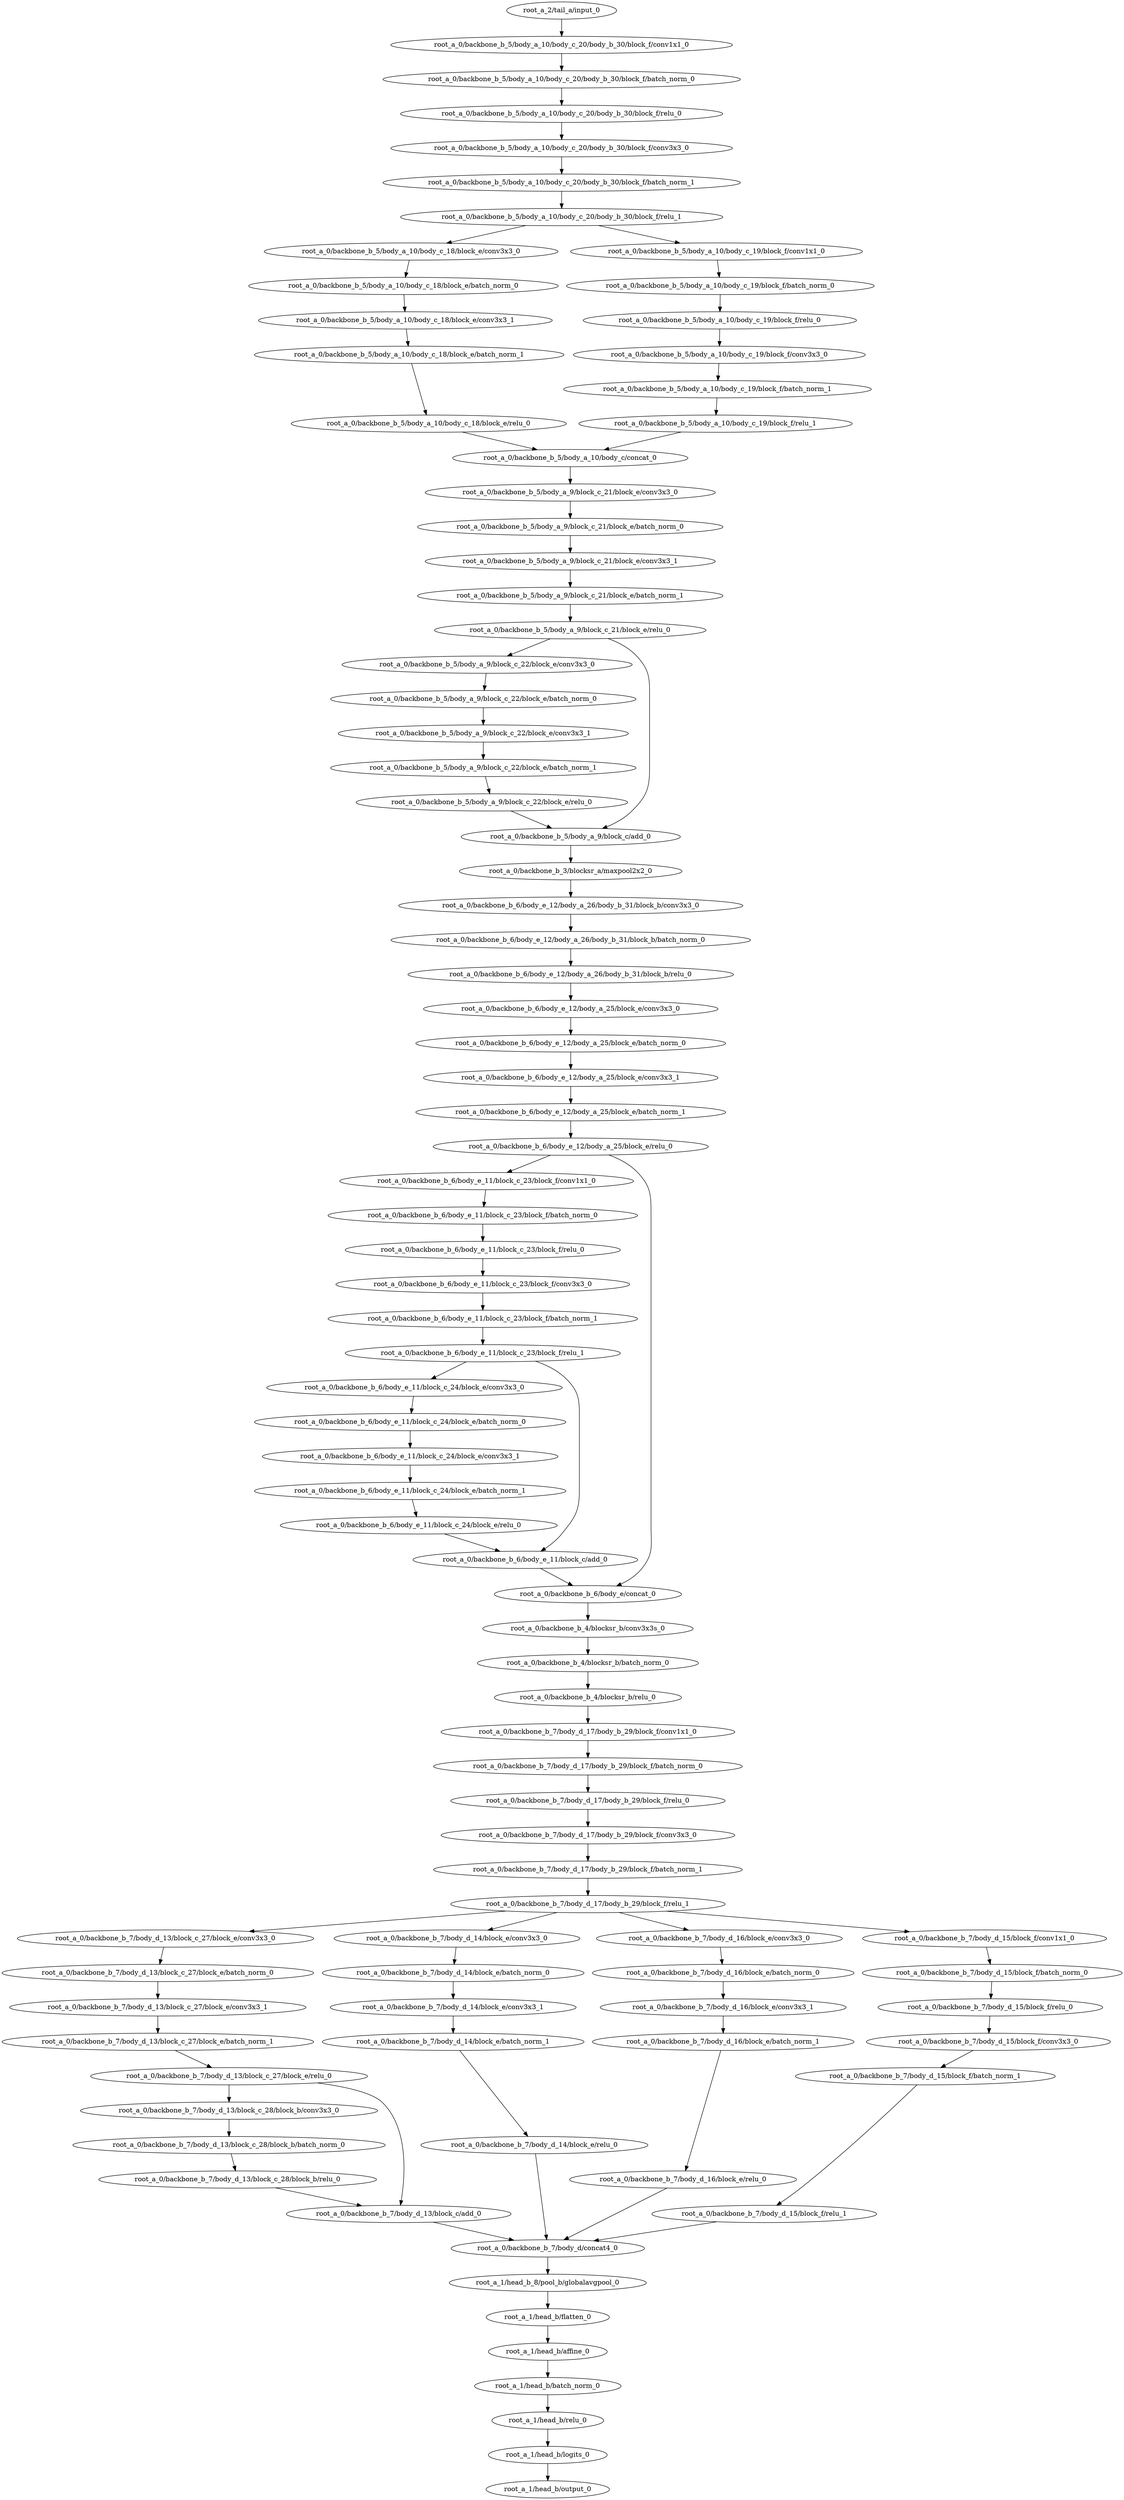 digraph root_a {
	"root_a_2/tail_a/input_0"
	"root_a_0/backbone_b_5/body_a_10/body_c_20/body_b_30/block_f/conv1x1_0"
	"root_a_0/backbone_b_5/body_a_10/body_c_20/body_b_30/block_f/batch_norm_0"
	"root_a_0/backbone_b_5/body_a_10/body_c_20/body_b_30/block_f/relu_0"
	"root_a_0/backbone_b_5/body_a_10/body_c_20/body_b_30/block_f/conv3x3_0"
	"root_a_0/backbone_b_5/body_a_10/body_c_20/body_b_30/block_f/batch_norm_1"
	"root_a_0/backbone_b_5/body_a_10/body_c_20/body_b_30/block_f/relu_1"
	"root_a_0/backbone_b_5/body_a_10/body_c_18/block_e/conv3x3_0"
	"root_a_0/backbone_b_5/body_a_10/body_c_18/block_e/batch_norm_0"
	"root_a_0/backbone_b_5/body_a_10/body_c_18/block_e/conv3x3_1"
	"root_a_0/backbone_b_5/body_a_10/body_c_18/block_e/batch_norm_1"
	"root_a_0/backbone_b_5/body_a_10/body_c_18/block_e/relu_0"
	"root_a_0/backbone_b_5/body_a_10/body_c_19/block_f/conv1x1_0"
	"root_a_0/backbone_b_5/body_a_10/body_c_19/block_f/batch_norm_0"
	"root_a_0/backbone_b_5/body_a_10/body_c_19/block_f/relu_0"
	"root_a_0/backbone_b_5/body_a_10/body_c_19/block_f/conv3x3_0"
	"root_a_0/backbone_b_5/body_a_10/body_c_19/block_f/batch_norm_1"
	"root_a_0/backbone_b_5/body_a_10/body_c_19/block_f/relu_1"
	"root_a_0/backbone_b_5/body_a_10/body_c/concat_0"
	"root_a_0/backbone_b_5/body_a_9/block_c_21/block_e/conv3x3_0"
	"root_a_0/backbone_b_5/body_a_9/block_c_21/block_e/batch_norm_0"
	"root_a_0/backbone_b_5/body_a_9/block_c_21/block_e/conv3x3_1"
	"root_a_0/backbone_b_5/body_a_9/block_c_21/block_e/batch_norm_1"
	"root_a_0/backbone_b_5/body_a_9/block_c_21/block_e/relu_0"
	"root_a_0/backbone_b_5/body_a_9/block_c_22/block_e/conv3x3_0"
	"root_a_0/backbone_b_5/body_a_9/block_c_22/block_e/batch_norm_0"
	"root_a_0/backbone_b_5/body_a_9/block_c_22/block_e/conv3x3_1"
	"root_a_0/backbone_b_5/body_a_9/block_c_22/block_e/batch_norm_1"
	"root_a_0/backbone_b_5/body_a_9/block_c_22/block_e/relu_0"
	"root_a_0/backbone_b_5/body_a_9/block_c/add_0"
	"root_a_0/backbone_b_3/blocksr_a/maxpool2x2_0"
	"root_a_0/backbone_b_6/body_e_12/body_a_26/body_b_31/block_b/conv3x3_0"
	"root_a_0/backbone_b_6/body_e_12/body_a_26/body_b_31/block_b/batch_norm_0"
	"root_a_0/backbone_b_6/body_e_12/body_a_26/body_b_31/block_b/relu_0"
	"root_a_0/backbone_b_6/body_e_12/body_a_25/block_e/conv3x3_0"
	"root_a_0/backbone_b_6/body_e_12/body_a_25/block_e/batch_norm_0"
	"root_a_0/backbone_b_6/body_e_12/body_a_25/block_e/conv3x3_1"
	"root_a_0/backbone_b_6/body_e_12/body_a_25/block_e/batch_norm_1"
	"root_a_0/backbone_b_6/body_e_12/body_a_25/block_e/relu_0"
	"root_a_0/backbone_b_6/body_e_11/block_c_23/block_f/conv1x1_0"
	"root_a_0/backbone_b_6/body_e_11/block_c_23/block_f/batch_norm_0"
	"root_a_0/backbone_b_6/body_e_11/block_c_23/block_f/relu_0"
	"root_a_0/backbone_b_6/body_e_11/block_c_23/block_f/conv3x3_0"
	"root_a_0/backbone_b_6/body_e_11/block_c_23/block_f/batch_norm_1"
	"root_a_0/backbone_b_6/body_e_11/block_c_23/block_f/relu_1"
	"root_a_0/backbone_b_6/body_e_11/block_c_24/block_e/conv3x3_0"
	"root_a_0/backbone_b_6/body_e_11/block_c_24/block_e/batch_norm_0"
	"root_a_0/backbone_b_6/body_e_11/block_c_24/block_e/conv3x3_1"
	"root_a_0/backbone_b_6/body_e_11/block_c_24/block_e/batch_norm_1"
	"root_a_0/backbone_b_6/body_e_11/block_c_24/block_e/relu_0"
	"root_a_0/backbone_b_6/body_e_11/block_c/add_0"
	"root_a_0/backbone_b_6/body_e/concat_0"
	"root_a_0/backbone_b_4/blocksr_b/conv3x3s_0"
	"root_a_0/backbone_b_4/blocksr_b/batch_norm_0"
	"root_a_0/backbone_b_4/blocksr_b/relu_0"
	"root_a_0/backbone_b_7/body_d_17/body_b_29/block_f/conv1x1_0"
	"root_a_0/backbone_b_7/body_d_17/body_b_29/block_f/batch_norm_0"
	"root_a_0/backbone_b_7/body_d_17/body_b_29/block_f/relu_0"
	"root_a_0/backbone_b_7/body_d_17/body_b_29/block_f/conv3x3_0"
	"root_a_0/backbone_b_7/body_d_17/body_b_29/block_f/batch_norm_1"
	"root_a_0/backbone_b_7/body_d_17/body_b_29/block_f/relu_1"
	"root_a_0/backbone_b_7/body_d_13/block_c_27/block_e/conv3x3_0"
	"root_a_0/backbone_b_7/body_d_13/block_c_27/block_e/batch_norm_0"
	"root_a_0/backbone_b_7/body_d_13/block_c_27/block_e/conv3x3_1"
	"root_a_0/backbone_b_7/body_d_13/block_c_27/block_e/batch_norm_1"
	"root_a_0/backbone_b_7/body_d_13/block_c_27/block_e/relu_0"
	"root_a_0/backbone_b_7/body_d_13/block_c_28/block_b/conv3x3_0"
	"root_a_0/backbone_b_7/body_d_13/block_c_28/block_b/batch_norm_0"
	"root_a_0/backbone_b_7/body_d_13/block_c_28/block_b/relu_0"
	"root_a_0/backbone_b_7/body_d_13/block_c/add_0"
	"root_a_0/backbone_b_7/body_d_14/block_e/conv3x3_0"
	"root_a_0/backbone_b_7/body_d_14/block_e/batch_norm_0"
	"root_a_0/backbone_b_7/body_d_14/block_e/conv3x3_1"
	"root_a_0/backbone_b_7/body_d_14/block_e/batch_norm_1"
	"root_a_0/backbone_b_7/body_d_14/block_e/relu_0"
	"root_a_0/backbone_b_7/body_d_16/block_e/conv3x3_0"
	"root_a_0/backbone_b_7/body_d_16/block_e/batch_norm_0"
	"root_a_0/backbone_b_7/body_d_16/block_e/conv3x3_1"
	"root_a_0/backbone_b_7/body_d_16/block_e/batch_norm_1"
	"root_a_0/backbone_b_7/body_d_16/block_e/relu_0"
	"root_a_0/backbone_b_7/body_d_15/block_f/conv1x1_0"
	"root_a_0/backbone_b_7/body_d_15/block_f/batch_norm_0"
	"root_a_0/backbone_b_7/body_d_15/block_f/relu_0"
	"root_a_0/backbone_b_7/body_d_15/block_f/conv3x3_0"
	"root_a_0/backbone_b_7/body_d_15/block_f/batch_norm_1"
	"root_a_0/backbone_b_7/body_d_15/block_f/relu_1"
	"root_a_0/backbone_b_7/body_d/concat4_0"
	"root_a_1/head_b_8/pool_b/globalavgpool_0"
	"root_a_1/head_b/flatten_0"
	"root_a_1/head_b/affine_0"
	"root_a_1/head_b/batch_norm_0"
	"root_a_1/head_b/relu_0"
	"root_a_1/head_b/logits_0"
	"root_a_1/head_b/output_0"

	"root_a_2/tail_a/input_0" -> "root_a_0/backbone_b_5/body_a_10/body_c_20/body_b_30/block_f/conv1x1_0"
	"root_a_0/backbone_b_5/body_a_10/body_c_20/body_b_30/block_f/conv1x1_0" -> "root_a_0/backbone_b_5/body_a_10/body_c_20/body_b_30/block_f/batch_norm_0"
	"root_a_0/backbone_b_5/body_a_10/body_c_20/body_b_30/block_f/batch_norm_0" -> "root_a_0/backbone_b_5/body_a_10/body_c_20/body_b_30/block_f/relu_0"
	"root_a_0/backbone_b_5/body_a_10/body_c_20/body_b_30/block_f/relu_0" -> "root_a_0/backbone_b_5/body_a_10/body_c_20/body_b_30/block_f/conv3x3_0"
	"root_a_0/backbone_b_5/body_a_10/body_c_20/body_b_30/block_f/conv3x3_0" -> "root_a_0/backbone_b_5/body_a_10/body_c_20/body_b_30/block_f/batch_norm_1"
	"root_a_0/backbone_b_5/body_a_10/body_c_20/body_b_30/block_f/batch_norm_1" -> "root_a_0/backbone_b_5/body_a_10/body_c_20/body_b_30/block_f/relu_1"
	"root_a_0/backbone_b_5/body_a_10/body_c_20/body_b_30/block_f/relu_1" -> "root_a_0/backbone_b_5/body_a_10/body_c_18/block_e/conv3x3_0"
	"root_a_0/backbone_b_5/body_a_10/body_c_18/block_e/conv3x3_0" -> "root_a_0/backbone_b_5/body_a_10/body_c_18/block_e/batch_norm_0"
	"root_a_0/backbone_b_5/body_a_10/body_c_18/block_e/batch_norm_0" -> "root_a_0/backbone_b_5/body_a_10/body_c_18/block_e/conv3x3_1"
	"root_a_0/backbone_b_5/body_a_10/body_c_18/block_e/conv3x3_1" -> "root_a_0/backbone_b_5/body_a_10/body_c_18/block_e/batch_norm_1"
	"root_a_0/backbone_b_5/body_a_10/body_c_18/block_e/batch_norm_1" -> "root_a_0/backbone_b_5/body_a_10/body_c_18/block_e/relu_0"
	"root_a_0/backbone_b_5/body_a_10/body_c_20/body_b_30/block_f/relu_1" -> "root_a_0/backbone_b_5/body_a_10/body_c_19/block_f/conv1x1_0"
	"root_a_0/backbone_b_5/body_a_10/body_c_19/block_f/conv1x1_0" -> "root_a_0/backbone_b_5/body_a_10/body_c_19/block_f/batch_norm_0"
	"root_a_0/backbone_b_5/body_a_10/body_c_19/block_f/batch_norm_0" -> "root_a_0/backbone_b_5/body_a_10/body_c_19/block_f/relu_0"
	"root_a_0/backbone_b_5/body_a_10/body_c_19/block_f/relu_0" -> "root_a_0/backbone_b_5/body_a_10/body_c_19/block_f/conv3x3_0"
	"root_a_0/backbone_b_5/body_a_10/body_c_19/block_f/conv3x3_0" -> "root_a_0/backbone_b_5/body_a_10/body_c_19/block_f/batch_norm_1"
	"root_a_0/backbone_b_5/body_a_10/body_c_19/block_f/batch_norm_1" -> "root_a_0/backbone_b_5/body_a_10/body_c_19/block_f/relu_1"
	"root_a_0/backbone_b_5/body_a_10/body_c_18/block_e/relu_0" -> "root_a_0/backbone_b_5/body_a_10/body_c/concat_0"
	"root_a_0/backbone_b_5/body_a_10/body_c_19/block_f/relu_1" -> "root_a_0/backbone_b_5/body_a_10/body_c/concat_0"
	"root_a_0/backbone_b_5/body_a_10/body_c/concat_0" -> "root_a_0/backbone_b_5/body_a_9/block_c_21/block_e/conv3x3_0"
	"root_a_0/backbone_b_5/body_a_9/block_c_21/block_e/conv3x3_0" -> "root_a_0/backbone_b_5/body_a_9/block_c_21/block_e/batch_norm_0"
	"root_a_0/backbone_b_5/body_a_9/block_c_21/block_e/batch_norm_0" -> "root_a_0/backbone_b_5/body_a_9/block_c_21/block_e/conv3x3_1"
	"root_a_0/backbone_b_5/body_a_9/block_c_21/block_e/conv3x3_1" -> "root_a_0/backbone_b_5/body_a_9/block_c_21/block_e/batch_norm_1"
	"root_a_0/backbone_b_5/body_a_9/block_c_21/block_e/batch_norm_1" -> "root_a_0/backbone_b_5/body_a_9/block_c_21/block_e/relu_0"
	"root_a_0/backbone_b_5/body_a_9/block_c_21/block_e/relu_0" -> "root_a_0/backbone_b_5/body_a_9/block_c_22/block_e/conv3x3_0"
	"root_a_0/backbone_b_5/body_a_9/block_c_22/block_e/conv3x3_0" -> "root_a_0/backbone_b_5/body_a_9/block_c_22/block_e/batch_norm_0"
	"root_a_0/backbone_b_5/body_a_9/block_c_22/block_e/batch_norm_0" -> "root_a_0/backbone_b_5/body_a_9/block_c_22/block_e/conv3x3_1"
	"root_a_0/backbone_b_5/body_a_9/block_c_22/block_e/conv3x3_1" -> "root_a_0/backbone_b_5/body_a_9/block_c_22/block_e/batch_norm_1"
	"root_a_0/backbone_b_5/body_a_9/block_c_22/block_e/batch_norm_1" -> "root_a_0/backbone_b_5/body_a_9/block_c_22/block_e/relu_0"
	"root_a_0/backbone_b_5/body_a_9/block_c_22/block_e/relu_0" -> "root_a_0/backbone_b_5/body_a_9/block_c/add_0"
	"root_a_0/backbone_b_5/body_a_9/block_c_21/block_e/relu_0" -> "root_a_0/backbone_b_5/body_a_9/block_c/add_0"
	"root_a_0/backbone_b_5/body_a_9/block_c/add_0" -> "root_a_0/backbone_b_3/blocksr_a/maxpool2x2_0"
	"root_a_0/backbone_b_3/blocksr_a/maxpool2x2_0" -> "root_a_0/backbone_b_6/body_e_12/body_a_26/body_b_31/block_b/conv3x3_0"
	"root_a_0/backbone_b_6/body_e_12/body_a_26/body_b_31/block_b/conv3x3_0" -> "root_a_0/backbone_b_6/body_e_12/body_a_26/body_b_31/block_b/batch_norm_0"
	"root_a_0/backbone_b_6/body_e_12/body_a_26/body_b_31/block_b/batch_norm_0" -> "root_a_0/backbone_b_6/body_e_12/body_a_26/body_b_31/block_b/relu_0"
	"root_a_0/backbone_b_6/body_e_12/body_a_26/body_b_31/block_b/relu_0" -> "root_a_0/backbone_b_6/body_e_12/body_a_25/block_e/conv3x3_0"
	"root_a_0/backbone_b_6/body_e_12/body_a_25/block_e/conv3x3_0" -> "root_a_0/backbone_b_6/body_e_12/body_a_25/block_e/batch_norm_0"
	"root_a_0/backbone_b_6/body_e_12/body_a_25/block_e/batch_norm_0" -> "root_a_0/backbone_b_6/body_e_12/body_a_25/block_e/conv3x3_1"
	"root_a_0/backbone_b_6/body_e_12/body_a_25/block_e/conv3x3_1" -> "root_a_0/backbone_b_6/body_e_12/body_a_25/block_e/batch_norm_1"
	"root_a_0/backbone_b_6/body_e_12/body_a_25/block_e/batch_norm_1" -> "root_a_0/backbone_b_6/body_e_12/body_a_25/block_e/relu_0"
	"root_a_0/backbone_b_6/body_e_12/body_a_25/block_e/relu_0" -> "root_a_0/backbone_b_6/body_e_11/block_c_23/block_f/conv1x1_0"
	"root_a_0/backbone_b_6/body_e_11/block_c_23/block_f/conv1x1_0" -> "root_a_0/backbone_b_6/body_e_11/block_c_23/block_f/batch_norm_0"
	"root_a_0/backbone_b_6/body_e_11/block_c_23/block_f/batch_norm_0" -> "root_a_0/backbone_b_6/body_e_11/block_c_23/block_f/relu_0"
	"root_a_0/backbone_b_6/body_e_11/block_c_23/block_f/relu_0" -> "root_a_0/backbone_b_6/body_e_11/block_c_23/block_f/conv3x3_0"
	"root_a_0/backbone_b_6/body_e_11/block_c_23/block_f/conv3x3_0" -> "root_a_0/backbone_b_6/body_e_11/block_c_23/block_f/batch_norm_1"
	"root_a_0/backbone_b_6/body_e_11/block_c_23/block_f/batch_norm_1" -> "root_a_0/backbone_b_6/body_e_11/block_c_23/block_f/relu_1"
	"root_a_0/backbone_b_6/body_e_11/block_c_23/block_f/relu_1" -> "root_a_0/backbone_b_6/body_e_11/block_c_24/block_e/conv3x3_0"
	"root_a_0/backbone_b_6/body_e_11/block_c_24/block_e/conv3x3_0" -> "root_a_0/backbone_b_6/body_e_11/block_c_24/block_e/batch_norm_0"
	"root_a_0/backbone_b_6/body_e_11/block_c_24/block_e/batch_norm_0" -> "root_a_0/backbone_b_6/body_e_11/block_c_24/block_e/conv3x3_1"
	"root_a_0/backbone_b_6/body_e_11/block_c_24/block_e/conv3x3_1" -> "root_a_0/backbone_b_6/body_e_11/block_c_24/block_e/batch_norm_1"
	"root_a_0/backbone_b_6/body_e_11/block_c_24/block_e/batch_norm_1" -> "root_a_0/backbone_b_6/body_e_11/block_c_24/block_e/relu_0"
	"root_a_0/backbone_b_6/body_e_11/block_c_24/block_e/relu_0" -> "root_a_0/backbone_b_6/body_e_11/block_c/add_0"
	"root_a_0/backbone_b_6/body_e_11/block_c_23/block_f/relu_1" -> "root_a_0/backbone_b_6/body_e_11/block_c/add_0"
	"root_a_0/backbone_b_6/body_e_12/body_a_25/block_e/relu_0" -> "root_a_0/backbone_b_6/body_e/concat_0"
	"root_a_0/backbone_b_6/body_e_11/block_c/add_0" -> "root_a_0/backbone_b_6/body_e/concat_0"
	"root_a_0/backbone_b_6/body_e/concat_0" -> "root_a_0/backbone_b_4/blocksr_b/conv3x3s_0"
	"root_a_0/backbone_b_4/blocksr_b/conv3x3s_0" -> "root_a_0/backbone_b_4/blocksr_b/batch_norm_0"
	"root_a_0/backbone_b_4/blocksr_b/batch_norm_0" -> "root_a_0/backbone_b_4/blocksr_b/relu_0"
	"root_a_0/backbone_b_4/blocksr_b/relu_0" -> "root_a_0/backbone_b_7/body_d_17/body_b_29/block_f/conv1x1_0"
	"root_a_0/backbone_b_7/body_d_17/body_b_29/block_f/conv1x1_0" -> "root_a_0/backbone_b_7/body_d_17/body_b_29/block_f/batch_norm_0"
	"root_a_0/backbone_b_7/body_d_17/body_b_29/block_f/batch_norm_0" -> "root_a_0/backbone_b_7/body_d_17/body_b_29/block_f/relu_0"
	"root_a_0/backbone_b_7/body_d_17/body_b_29/block_f/relu_0" -> "root_a_0/backbone_b_7/body_d_17/body_b_29/block_f/conv3x3_0"
	"root_a_0/backbone_b_7/body_d_17/body_b_29/block_f/conv3x3_0" -> "root_a_0/backbone_b_7/body_d_17/body_b_29/block_f/batch_norm_1"
	"root_a_0/backbone_b_7/body_d_17/body_b_29/block_f/batch_norm_1" -> "root_a_0/backbone_b_7/body_d_17/body_b_29/block_f/relu_1"
	"root_a_0/backbone_b_7/body_d_17/body_b_29/block_f/relu_1" -> "root_a_0/backbone_b_7/body_d_13/block_c_27/block_e/conv3x3_0"
	"root_a_0/backbone_b_7/body_d_13/block_c_27/block_e/conv3x3_0" -> "root_a_0/backbone_b_7/body_d_13/block_c_27/block_e/batch_norm_0"
	"root_a_0/backbone_b_7/body_d_13/block_c_27/block_e/batch_norm_0" -> "root_a_0/backbone_b_7/body_d_13/block_c_27/block_e/conv3x3_1"
	"root_a_0/backbone_b_7/body_d_13/block_c_27/block_e/conv3x3_1" -> "root_a_0/backbone_b_7/body_d_13/block_c_27/block_e/batch_norm_1"
	"root_a_0/backbone_b_7/body_d_13/block_c_27/block_e/batch_norm_1" -> "root_a_0/backbone_b_7/body_d_13/block_c_27/block_e/relu_0"
	"root_a_0/backbone_b_7/body_d_13/block_c_27/block_e/relu_0" -> "root_a_0/backbone_b_7/body_d_13/block_c_28/block_b/conv3x3_0"
	"root_a_0/backbone_b_7/body_d_13/block_c_28/block_b/conv3x3_0" -> "root_a_0/backbone_b_7/body_d_13/block_c_28/block_b/batch_norm_0"
	"root_a_0/backbone_b_7/body_d_13/block_c_28/block_b/batch_norm_0" -> "root_a_0/backbone_b_7/body_d_13/block_c_28/block_b/relu_0"
	"root_a_0/backbone_b_7/body_d_13/block_c_27/block_e/relu_0" -> "root_a_0/backbone_b_7/body_d_13/block_c/add_0"
	"root_a_0/backbone_b_7/body_d_13/block_c_28/block_b/relu_0" -> "root_a_0/backbone_b_7/body_d_13/block_c/add_0"
	"root_a_0/backbone_b_7/body_d_17/body_b_29/block_f/relu_1" -> "root_a_0/backbone_b_7/body_d_14/block_e/conv3x3_0"
	"root_a_0/backbone_b_7/body_d_14/block_e/conv3x3_0" -> "root_a_0/backbone_b_7/body_d_14/block_e/batch_norm_0"
	"root_a_0/backbone_b_7/body_d_14/block_e/batch_norm_0" -> "root_a_0/backbone_b_7/body_d_14/block_e/conv3x3_1"
	"root_a_0/backbone_b_7/body_d_14/block_e/conv3x3_1" -> "root_a_0/backbone_b_7/body_d_14/block_e/batch_norm_1"
	"root_a_0/backbone_b_7/body_d_14/block_e/batch_norm_1" -> "root_a_0/backbone_b_7/body_d_14/block_e/relu_0"
	"root_a_0/backbone_b_7/body_d_17/body_b_29/block_f/relu_1" -> "root_a_0/backbone_b_7/body_d_16/block_e/conv3x3_0"
	"root_a_0/backbone_b_7/body_d_16/block_e/conv3x3_0" -> "root_a_0/backbone_b_7/body_d_16/block_e/batch_norm_0"
	"root_a_0/backbone_b_7/body_d_16/block_e/batch_norm_0" -> "root_a_0/backbone_b_7/body_d_16/block_e/conv3x3_1"
	"root_a_0/backbone_b_7/body_d_16/block_e/conv3x3_1" -> "root_a_0/backbone_b_7/body_d_16/block_e/batch_norm_1"
	"root_a_0/backbone_b_7/body_d_16/block_e/batch_norm_1" -> "root_a_0/backbone_b_7/body_d_16/block_e/relu_0"
	"root_a_0/backbone_b_7/body_d_17/body_b_29/block_f/relu_1" -> "root_a_0/backbone_b_7/body_d_15/block_f/conv1x1_0"
	"root_a_0/backbone_b_7/body_d_15/block_f/conv1x1_0" -> "root_a_0/backbone_b_7/body_d_15/block_f/batch_norm_0"
	"root_a_0/backbone_b_7/body_d_15/block_f/batch_norm_0" -> "root_a_0/backbone_b_7/body_d_15/block_f/relu_0"
	"root_a_0/backbone_b_7/body_d_15/block_f/relu_0" -> "root_a_0/backbone_b_7/body_d_15/block_f/conv3x3_0"
	"root_a_0/backbone_b_7/body_d_15/block_f/conv3x3_0" -> "root_a_0/backbone_b_7/body_d_15/block_f/batch_norm_1"
	"root_a_0/backbone_b_7/body_d_15/block_f/batch_norm_1" -> "root_a_0/backbone_b_7/body_d_15/block_f/relu_1"
	"root_a_0/backbone_b_7/body_d_13/block_c/add_0" -> "root_a_0/backbone_b_7/body_d/concat4_0"
	"root_a_0/backbone_b_7/body_d_14/block_e/relu_0" -> "root_a_0/backbone_b_7/body_d/concat4_0"
	"root_a_0/backbone_b_7/body_d_16/block_e/relu_0" -> "root_a_0/backbone_b_7/body_d/concat4_0"
	"root_a_0/backbone_b_7/body_d_15/block_f/relu_1" -> "root_a_0/backbone_b_7/body_d/concat4_0"
	"root_a_0/backbone_b_7/body_d/concat4_0" -> "root_a_1/head_b_8/pool_b/globalavgpool_0"
	"root_a_1/head_b_8/pool_b/globalavgpool_0" -> "root_a_1/head_b/flatten_0"
	"root_a_1/head_b/flatten_0" -> "root_a_1/head_b/affine_0"
	"root_a_1/head_b/affine_0" -> "root_a_1/head_b/batch_norm_0"
	"root_a_1/head_b/batch_norm_0" -> "root_a_1/head_b/relu_0"
	"root_a_1/head_b/relu_0" -> "root_a_1/head_b/logits_0"
	"root_a_1/head_b/logits_0" -> "root_a_1/head_b/output_0"

}